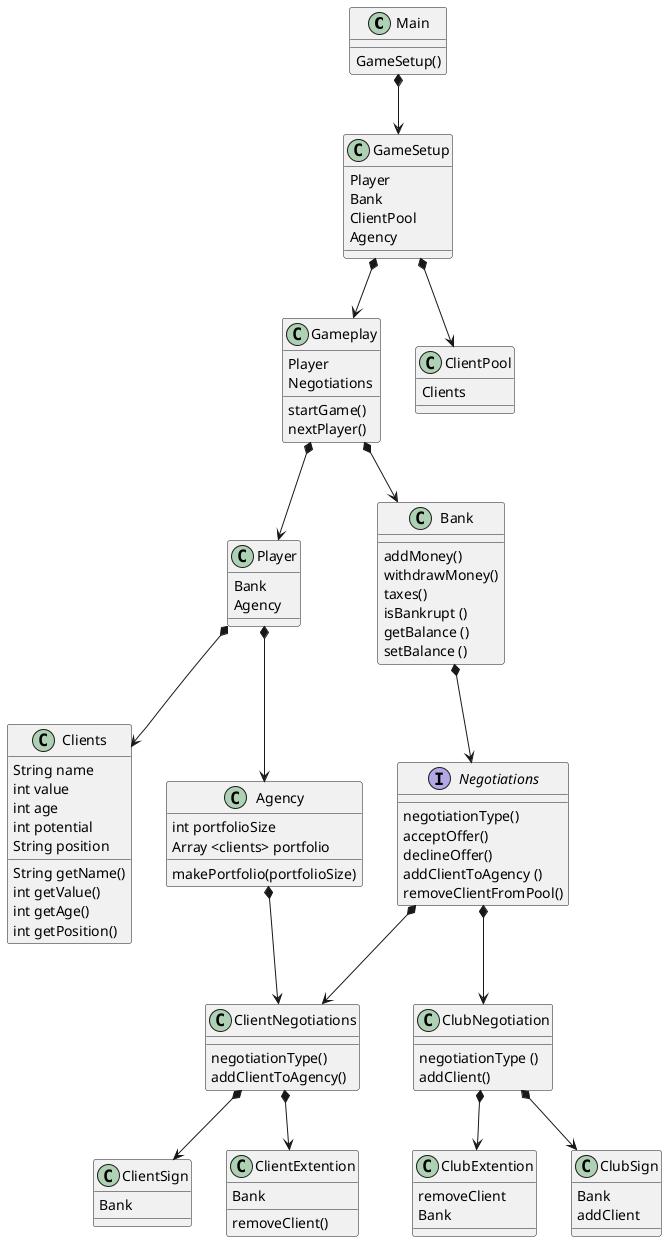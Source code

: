 @startuml
'https://plantuml.com/class-diagram

Main *--> GameSetup
GameSetup *--> Gameplay
GameSetup *--> ClientPool
Gameplay *--> Player
Gameplay *--> Bank
Bank *--> Negotiations
Negotiations *--> ClientNegotiations
Negotiations *--> ClubNegotiation
ClientNegotiations *--> ClientSign
ClientNegotiations *--> ClientExtention
ClubNegotiation *--> ClubExtention
ClubNegotiation *--> ClubSign
Player *--> Clients
Player *--> Agency
Agency *--> ClientNegotiations

class Main {
GameSetup()
}

class GameSetup{
Player
Bank
ClientPool
Agency
}

class Gameplay {
Player
Negotiations
startGame()
nextPlayer()
}
class Player {
Bank
Agency
}

class ClientPool {
Clients
}


interface Negotiations{
negotiationType()
acceptOffer()
declineOffer()
addClientToAgency ()
removeClientFromPool()
}

class ClientNegotiations{
negotiationType()
addClientToAgency()
}
class ClubNegotiation{
negotiationType ()
addClient()

}
class Bank{
addMoney()
withdrawMoney()
taxes()
isBankrupt ()
getBalance ()
setBalance ()
}

class Clients{
String name
int value
int age
int potential
String position
String getName()
int getValue()
int getAge()
int getPosition()
}

class Agency{
int portfolioSize
Array <clients> portfolio
makePortfolio(portfolioSize)


}
class ClientSign{
Bank
}

class ClientExtention{
Bank
removeClient()
}

class ClubSign{
Bank
addClient
}

class ClubExtention{
removeClient
Bank
}









@enduml